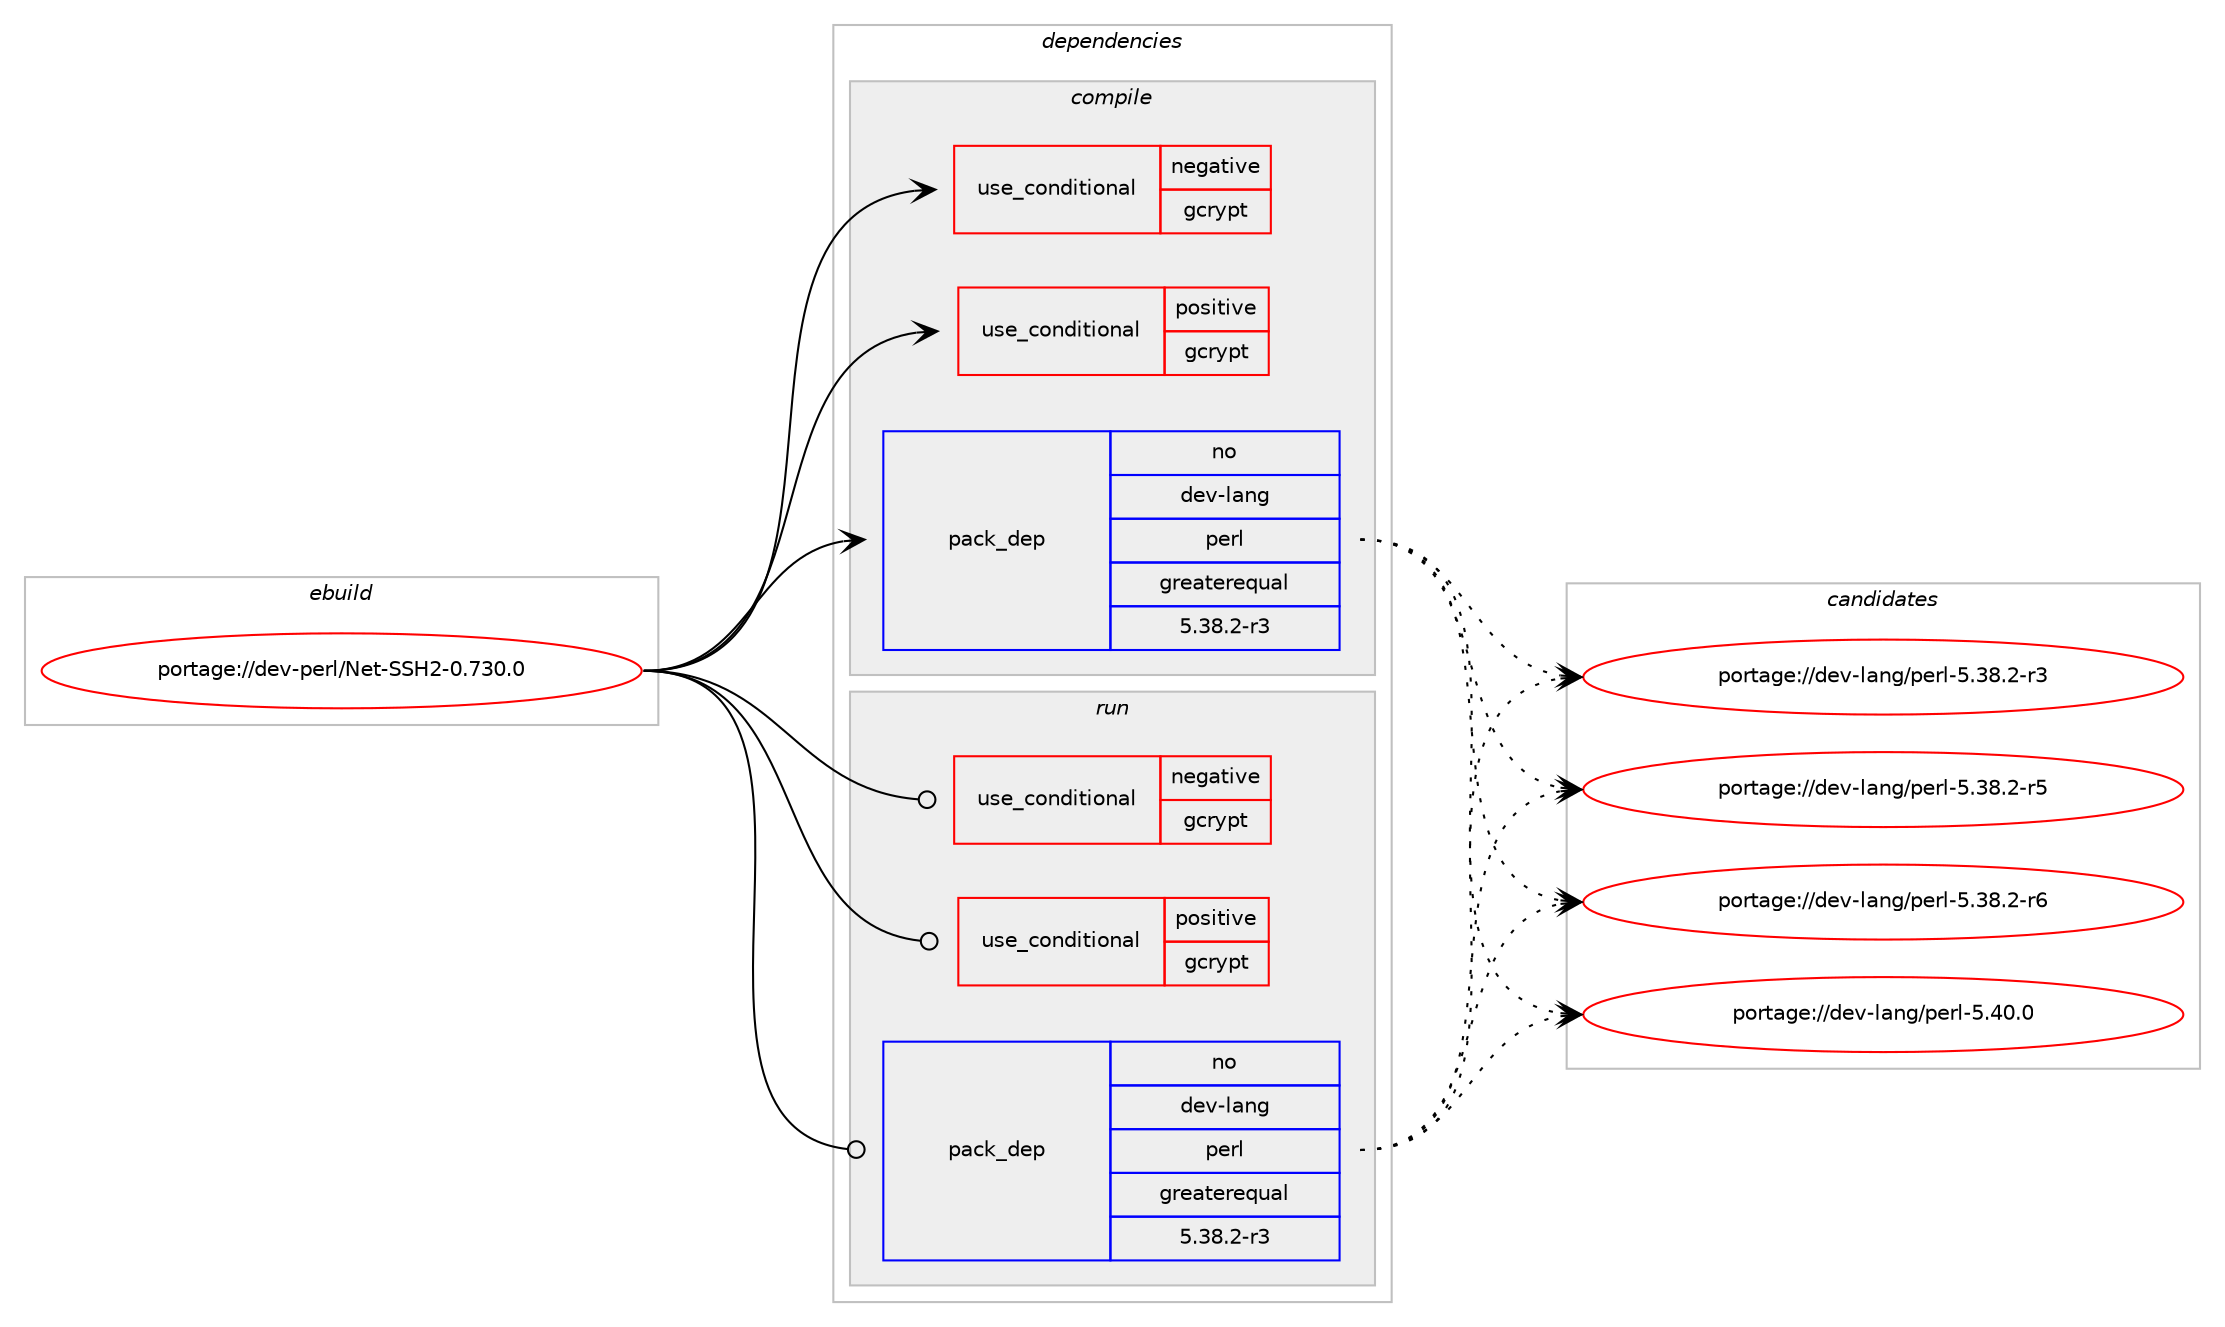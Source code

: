 digraph prolog {

# *************
# Graph options
# *************

newrank=true;
concentrate=true;
compound=true;
graph [rankdir=LR,fontname=Helvetica,fontsize=10,ranksep=1.5];#, ranksep=2.5, nodesep=0.2];
edge  [arrowhead=vee];
node  [fontname=Helvetica,fontsize=10];

# **********
# The ebuild
# **********

subgraph cluster_leftcol {
color=gray;
rank=same;
label=<<i>ebuild</i>>;
id [label="portage://dev-perl/Net-SSH2-0.730.0", color=red, width=4, href="../dev-perl/Net-SSH2-0.730.0.svg"];
}

# ****************
# The dependencies
# ****************

subgraph cluster_midcol {
color=gray;
label=<<i>dependencies</i>>;
subgraph cluster_compile {
fillcolor="#eeeeee";
style=filled;
label=<<i>compile</i>>;
subgraph cond29055 {
dependency67311 [label=<<TABLE BORDER="0" CELLBORDER="1" CELLSPACING="0" CELLPADDING="4"><TR><TD ROWSPAN="3" CELLPADDING="10">use_conditional</TD></TR><TR><TD>negative</TD></TR><TR><TD>gcrypt</TD></TR></TABLE>>, shape=none, color=red];
# *** BEGIN UNKNOWN DEPENDENCY TYPE (TODO) ***
# dependency67311 -> package_dependency(portage://dev-perl/Net-SSH2-0.730.0,install,no,dev-libs,openssl,none,[,,],any_same_slot,[])
# *** END UNKNOWN DEPENDENCY TYPE (TODO) ***

}
id:e -> dependency67311:w [weight=20,style="solid",arrowhead="vee"];
subgraph cond29056 {
dependency67312 [label=<<TABLE BORDER="0" CELLBORDER="1" CELLSPACING="0" CELLPADDING="4"><TR><TD ROWSPAN="3" CELLPADDING="10">use_conditional</TD></TR><TR><TD>positive</TD></TR><TR><TD>gcrypt</TD></TR></TABLE>>, shape=none, color=red];
# *** BEGIN UNKNOWN DEPENDENCY TYPE (TODO) ***
# dependency67312 -> package_dependency(portage://dev-perl/Net-SSH2-0.730.0,install,no,dev-libs,libgcrypt,none,[,,],any_same_slot,[])
# *** END UNKNOWN DEPENDENCY TYPE (TODO) ***

}
id:e -> dependency67312:w [weight=20,style="solid",arrowhead="vee"];
subgraph pack37080 {
dependency67313 [label=<<TABLE BORDER="0" CELLBORDER="1" CELLSPACING="0" CELLPADDING="4" WIDTH="220"><TR><TD ROWSPAN="6" CELLPADDING="30">pack_dep</TD></TR><TR><TD WIDTH="110">no</TD></TR><TR><TD>dev-lang</TD></TR><TR><TD>perl</TD></TR><TR><TD>greaterequal</TD></TR><TR><TD>5.38.2-r3</TD></TR></TABLE>>, shape=none, color=blue];
}
id:e -> dependency67313:w [weight=20,style="solid",arrowhead="vee"];
# *** BEGIN UNKNOWN DEPENDENCY TYPE (TODO) ***
# id -> package_dependency(portage://dev-perl/Net-SSH2-0.730.0,install,no,net-libs,libssh2,none,[,,],[],[])
# *** END UNKNOWN DEPENDENCY TYPE (TODO) ***

# *** BEGIN UNKNOWN DEPENDENCY TYPE (TODO) ***
# id -> package_dependency(portage://dev-perl/Net-SSH2-0.730.0,install,no,sys-libs,zlib,none,[,,],[],[])
# *** END UNKNOWN DEPENDENCY TYPE (TODO) ***

}
subgraph cluster_compileandrun {
fillcolor="#eeeeee";
style=filled;
label=<<i>compile and run</i>>;
}
subgraph cluster_run {
fillcolor="#eeeeee";
style=filled;
label=<<i>run</i>>;
subgraph cond29057 {
dependency67314 [label=<<TABLE BORDER="0" CELLBORDER="1" CELLSPACING="0" CELLPADDING="4"><TR><TD ROWSPAN="3" CELLPADDING="10">use_conditional</TD></TR><TR><TD>negative</TD></TR><TR><TD>gcrypt</TD></TR></TABLE>>, shape=none, color=red];
# *** BEGIN UNKNOWN DEPENDENCY TYPE (TODO) ***
# dependency67314 -> package_dependency(portage://dev-perl/Net-SSH2-0.730.0,run,no,dev-libs,openssl,none,[,,],any_same_slot,[])
# *** END UNKNOWN DEPENDENCY TYPE (TODO) ***

}
id:e -> dependency67314:w [weight=20,style="solid",arrowhead="odot"];
subgraph cond29058 {
dependency67315 [label=<<TABLE BORDER="0" CELLBORDER="1" CELLSPACING="0" CELLPADDING="4"><TR><TD ROWSPAN="3" CELLPADDING="10">use_conditional</TD></TR><TR><TD>positive</TD></TR><TR><TD>gcrypt</TD></TR></TABLE>>, shape=none, color=red];
# *** BEGIN UNKNOWN DEPENDENCY TYPE (TODO) ***
# dependency67315 -> package_dependency(portage://dev-perl/Net-SSH2-0.730.0,run,no,dev-libs,libgcrypt,none,[,,],any_same_slot,[])
# *** END UNKNOWN DEPENDENCY TYPE (TODO) ***

}
id:e -> dependency67315:w [weight=20,style="solid",arrowhead="odot"];
subgraph pack37081 {
dependency67316 [label=<<TABLE BORDER="0" CELLBORDER="1" CELLSPACING="0" CELLPADDING="4" WIDTH="220"><TR><TD ROWSPAN="6" CELLPADDING="30">pack_dep</TD></TR><TR><TD WIDTH="110">no</TD></TR><TR><TD>dev-lang</TD></TR><TR><TD>perl</TD></TR><TR><TD>greaterequal</TD></TR><TR><TD>5.38.2-r3</TD></TR></TABLE>>, shape=none, color=blue];
}
id:e -> dependency67316:w [weight=20,style="solid",arrowhead="odot"];
# *** BEGIN UNKNOWN DEPENDENCY TYPE (TODO) ***
# id -> package_dependency(portage://dev-perl/Net-SSH2-0.730.0,run,no,dev-lang,perl,none,[,,],any_same_slot,[])
# *** END UNKNOWN DEPENDENCY TYPE (TODO) ***

# *** BEGIN UNKNOWN DEPENDENCY TYPE (TODO) ***
# id -> package_dependency(portage://dev-perl/Net-SSH2-0.730.0,run,no,net-libs,libssh2,none,[,,],[],[])
# *** END UNKNOWN DEPENDENCY TYPE (TODO) ***

# *** BEGIN UNKNOWN DEPENDENCY TYPE (TODO) ***
# id -> package_dependency(portage://dev-perl/Net-SSH2-0.730.0,run,no,sys-libs,zlib,none,[,,],[],[])
# *** END UNKNOWN DEPENDENCY TYPE (TODO) ***

}
}

# **************
# The candidates
# **************

subgraph cluster_choices {
rank=same;
color=gray;
label=<<i>candidates</i>>;

subgraph choice37080 {
color=black;
nodesep=1;
choice100101118451089711010347112101114108455346515646504511451 [label="portage://dev-lang/perl-5.38.2-r3", color=red, width=4,href="../dev-lang/perl-5.38.2-r3.svg"];
choice100101118451089711010347112101114108455346515646504511453 [label="portage://dev-lang/perl-5.38.2-r5", color=red, width=4,href="../dev-lang/perl-5.38.2-r5.svg"];
choice100101118451089711010347112101114108455346515646504511454 [label="portage://dev-lang/perl-5.38.2-r6", color=red, width=4,href="../dev-lang/perl-5.38.2-r6.svg"];
choice10010111845108971101034711210111410845534652484648 [label="portage://dev-lang/perl-5.40.0", color=red, width=4,href="../dev-lang/perl-5.40.0.svg"];
dependency67313:e -> choice100101118451089711010347112101114108455346515646504511451:w [style=dotted,weight="100"];
dependency67313:e -> choice100101118451089711010347112101114108455346515646504511453:w [style=dotted,weight="100"];
dependency67313:e -> choice100101118451089711010347112101114108455346515646504511454:w [style=dotted,weight="100"];
dependency67313:e -> choice10010111845108971101034711210111410845534652484648:w [style=dotted,weight="100"];
}
subgraph choice37081 {
color=black;
nodesep=1;
choice100101118451089711010347112101114108455346515646504511451 [label="portage://dev-lang/perl-5.38.2-r3", color=red, width=4,href="../dev-lang/perl-5.38.2-r3.svg"];
choice100101118451089711010347112101114108455346515646504511453 [label="portage://dev-lang/perl-5.38.2-r5", color=red, width=4,href="../dev-lang/perl-5.38.2-r5.svg"];
choice100101118451089711010347112101114108455346515646504511454 [label="portage://dev-lang/perl-5.38.2-r6", color=red, width=4,href="../dev-lang/perl-5.38.2-r6.svg"];
choice10010111845108971101034711210111410845534652484648 [label="portage://dev-lang/perl-5.40.0", color=red, width=4,href="../dev-lang/perl-5.40.0.svg"];
dependency67316:e -> choice100101118451089711010347112101114108455346515646504511451:w [style=dotted,weight="100"];
dependency67316:e -> choice100101118451089711010347112101114108455346515646504511453:w [style=dotted,weight="100"];
dependency67316:e -> choice100101118451089711010347112101114108455346515646504511454:w [style=dotted,weight="100"];
dependency67316:e -> choice10010111845108971101034711210111410845534652484648:w [style=dotted,weight="100"];
}
}

}

